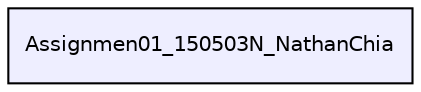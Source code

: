 digraph "Assignmen01_150503N_NathanChia" {
  bgcolor=transparent;
  compound=true
  node [ fontsize="10", fontname="Helvetica"];
  edge [ labelfontsize="10", labelfontname="Helvetica"];
  dir_d23e4d90c9f8843aff56c5d77f619cf6 [shape=box, label="Assignmen01_150503N_NathanChia", style="filled", fillcolor="#eeeeff", pencolor="black", URL="dir_d23e4d90c9f8843aff56c5d77f619cf6.html"];
}
